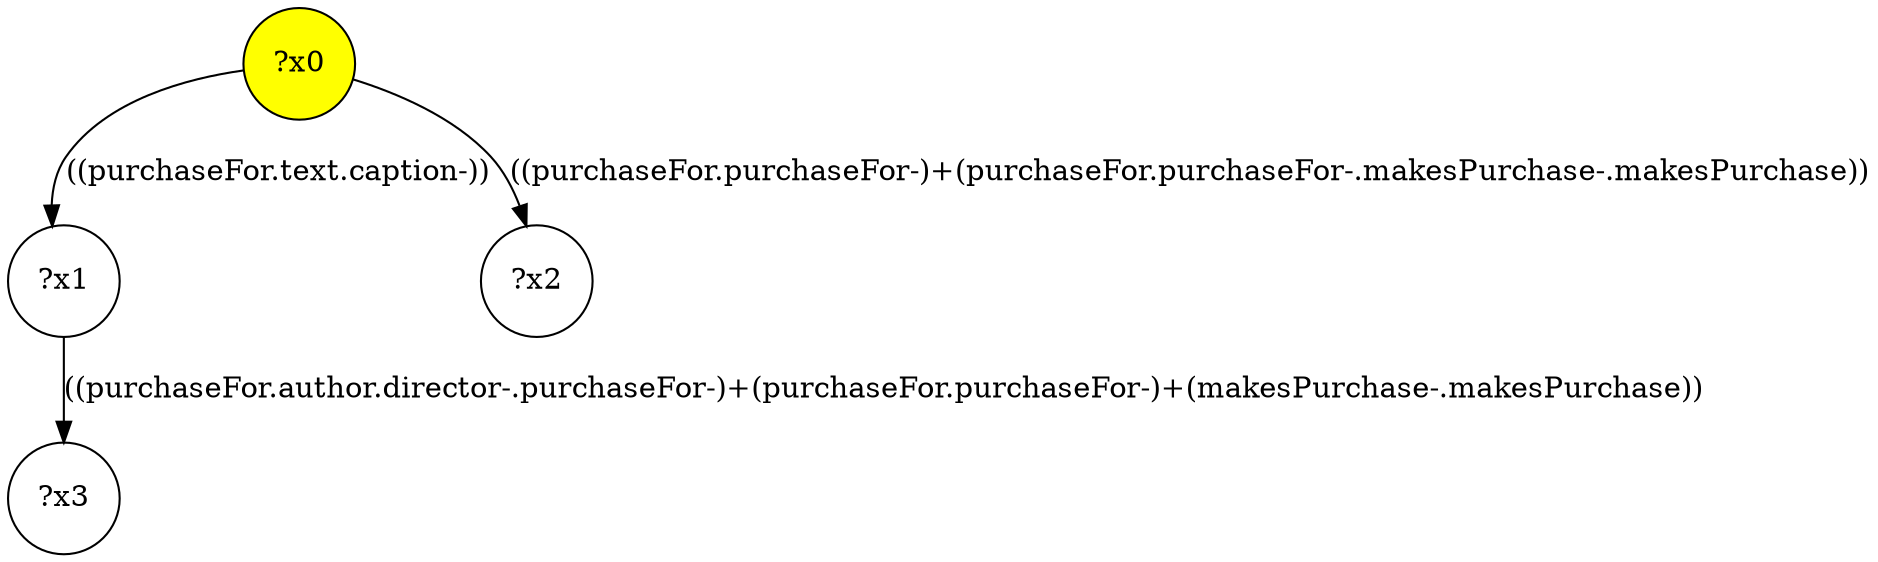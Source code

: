 digraph g {
	x0 [fillcolor="yellow", style="filled," shape=circle, label="?x0"];
	x1 [shape=circle, label="?x1"];
	x0 -> x1 [label="((purchaseFor.text.caption-))"];
	x2 [shape=circle, label="?x2"];
	x0 -> x2 [label="((purchaseFor.purchaseFor-)+(purchaseFor.purchaseFor-.makesPurchase-.makesPurchase))"];
	x3 [shape=circle, label="?x3"];
	x1 -> x3 [label="((purchaseFor.author.director-.purchaseFor-)+(purchaseFor.purchaseFor-)+(makesPurchase-.makesPurchase))"];
}
